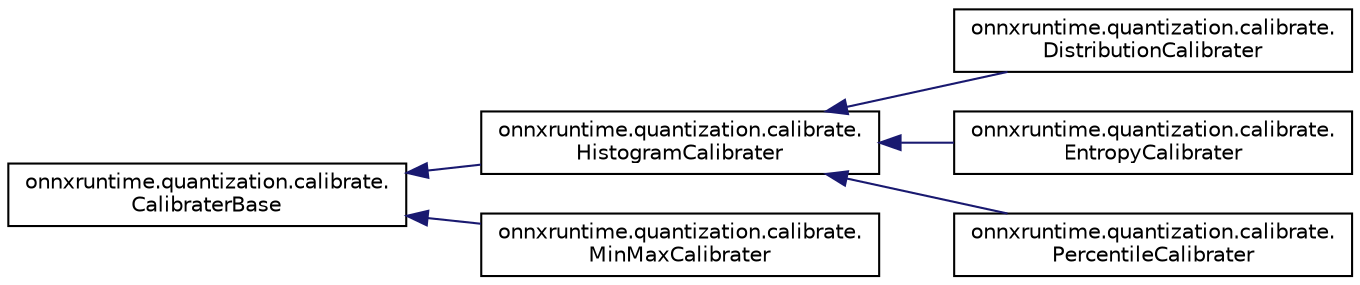 digraph "Graphical Class Hierarchy"
{
 // LATEX_PDF_SIZE
  edge [fontname="Helvetica",fontsize="10",labelfontname="Helvetica",labelfontsize="10"];
  node [fontname="Helvetica",fontsize="10",shape=record];
  rankdir="LR";
  Node0 [label="onnxruntime.quantization.calibrate.\lCalibraterBase",height=0.2,width=0.4,color="black", fillcolor="white", style="filled",URL="$classonnxruntime_1_1quantization_1_1calibrate_1_1CalibraterBase.html",tooltip=" "];
  Node0 -> Node1 [dir="back",color="midnightblue",fontsize="10",style="solid",fontname="Helvetica"];
  Node1 [label="onnxruntime.quantization.calibrate.\lHistogramCalibrater",height=0.2,width=0.4,color="black", fillcolor="white", style="filled",URL="$classonnxruntime_1_1quantization_1_1calibrate_1_1HistogramCalibrater.html",tooltip=" "];
  Node1 -> Node2 [dir="back",color="midnightblue",fontsize="10",style="solid",fontname="Helvetica"];
  Node2 [label="onnxruntime.quantization.calibrate.\lDistributionCalibrater",height=0.2,width=0.4,color="black", fillcolor="white", style="filled",URL="$classonnxruntime_1_1quantization_1_1calibrate_1_1DistributionCalibrater.html",tooltip=" "];
  Node1 -> Node3 [dir="back",color="midnightblue",fontsize="10",style="solid",fontname="Helvetica"];
  Node3 [label="onnxruntime.quantization.calibrate.\lEntropyCalibrater",height=0.2,width=0.4,color="black", fillcolor="white", style="filled",URL="$classonnxruntime_1_1quantization_1_1calibrate_1_1EntropyCalibrater.html",tooltip=" "];
  Node1 -> Node4 [dir="back",color="midnightblue",fontsize="10",style="solid",fontname="Helvetica"];
  Node4 [label="onnxruntime.quantization.calibrate.\lPercentileCalibrater",height=0.2,width=0.4,color="black", fillcolor="white", style="filled",URL="$classonnxruntime_1_1quantization_1_1calibrate_1_1PercentileCalibrater.html",tooltip=" "];
  Node0 -> Node5 [dir="back",color="midnightblue",fontsize="10",style="solid",fontname="Helvetica"];
  Node5 [label="onnxruntime.quantization.calibrate.\lMinMaxCalibrater",height=0.2,width=0.4,color="black", fillcolor="white", style="filled",URL="$classonnxruntime_1_1quantization_1_1calibrate_1_1MinMaxCalibrater.html",tooltip=" "];
}
